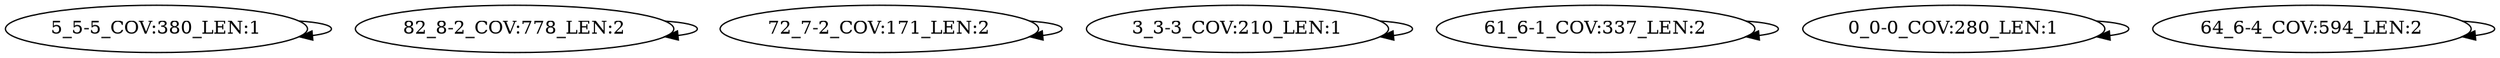 digraph G {
    "5_5-5_COV:380_LEN:1" -> "5_5-5_COV:380_LEN:1";
    "82_8-2_COV:778_LEN:2" -> "82_8-2_COV:778_LEN:2";
    "72_7-2_COV:171_LEN:2" -> "72_7-2_COV:171_LEN:2";
    "3_3-3_COV:210_LEN:1" -> "3_3-3_COV:210_LEN:1";
    "61_6-1_COV:337_LEN:2" -> "61_6-1_COV:337_LEN:2";
    "0_0-0_COV:280_LEN:1" -> "0_0-0_COV:280_LEN:1";
    "64_6-4_COV:594_LEN:2" -> "64_6-4_COV:594_LEN:2";
}
